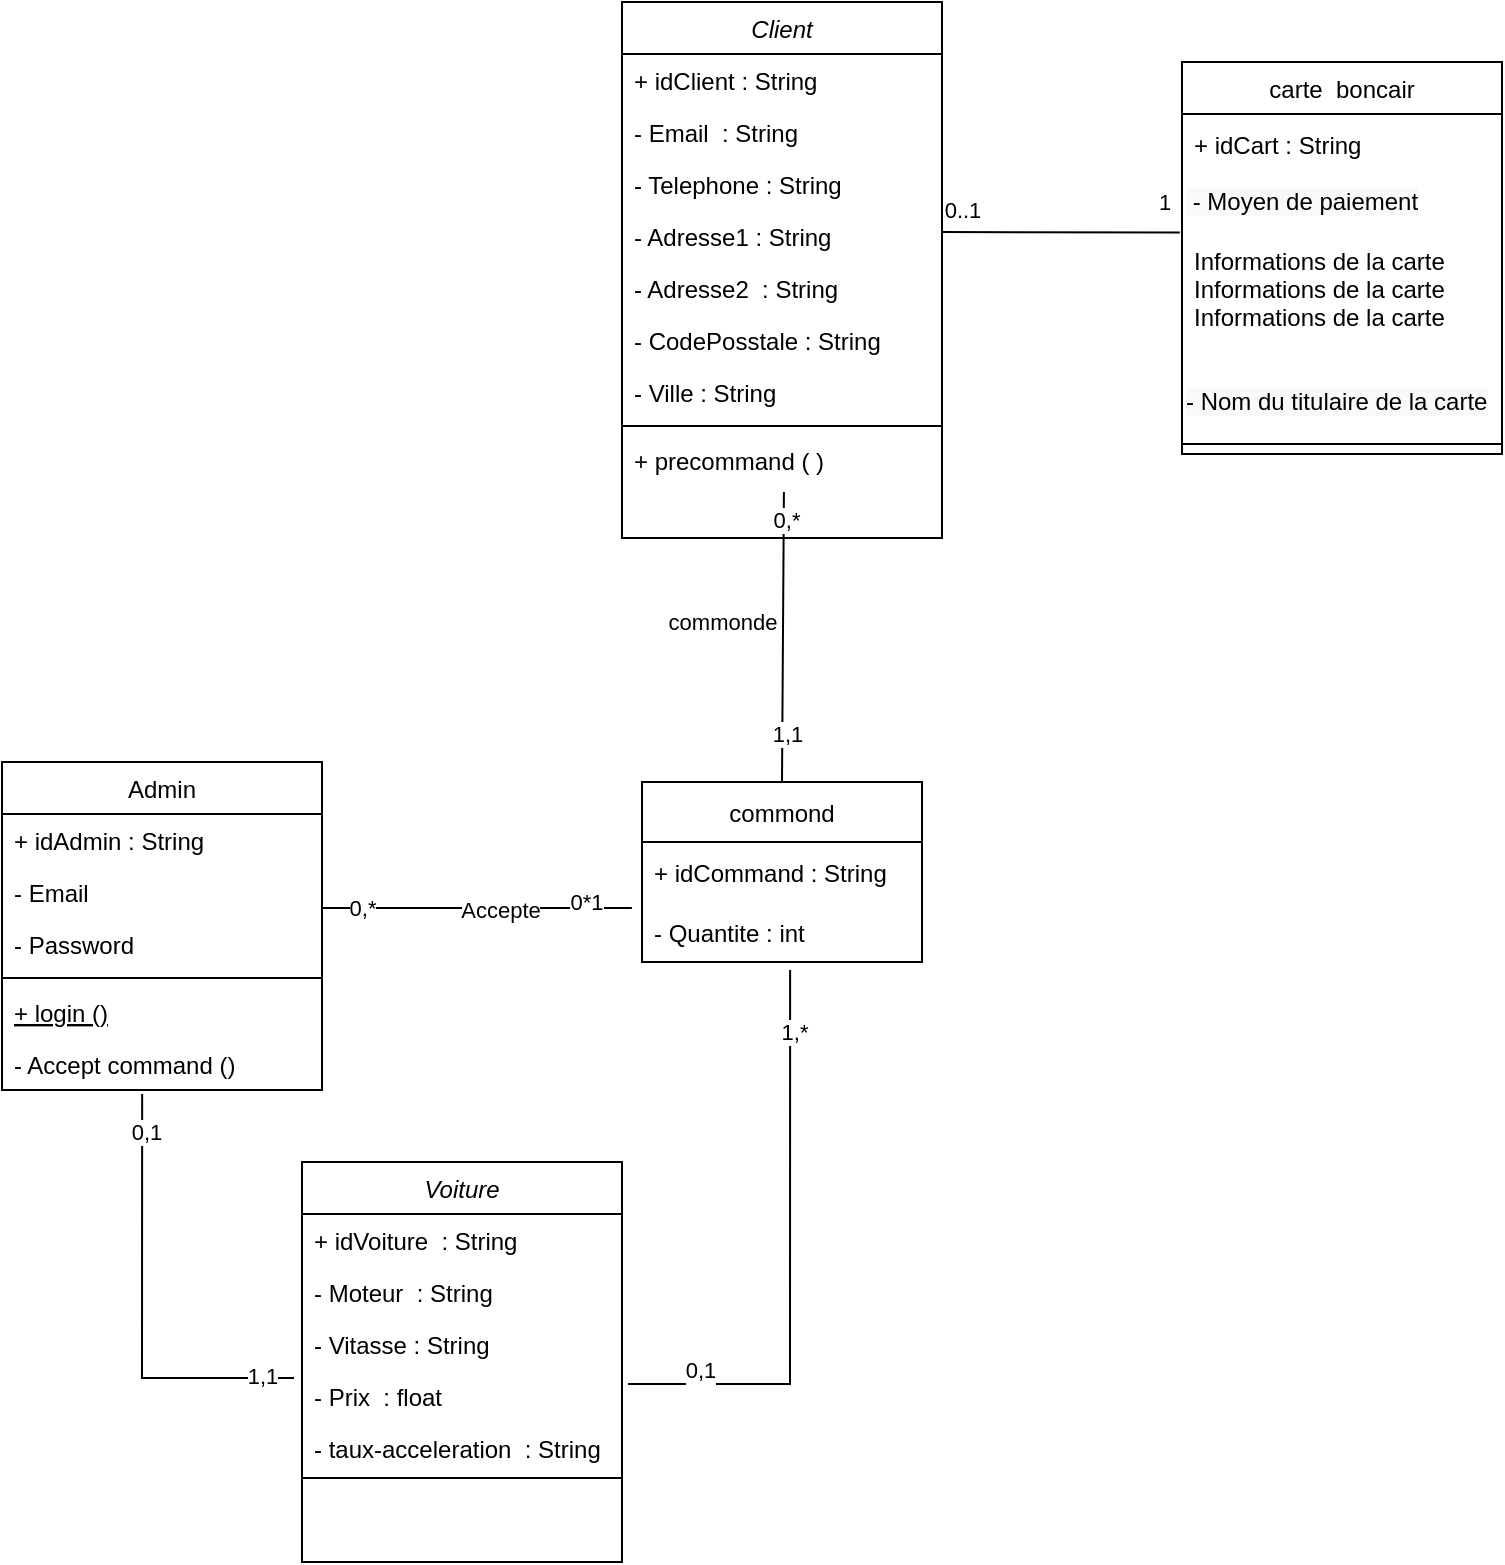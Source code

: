 <mxfile version="20.3.0" type="device"><diagram id="C5RBs43oDa-KdzZeNtuy" name="Page-1"><mxGraphModel dx="1016" dy="612" grid="1" gridSize="10" guides="1" tooltips="1" connect="1" arrows="1" fold="1" page="1" pageScale="1" pageWidth="827" pageHeight="1169" math="0" shadow="0"><root><mxCell id="WIyWlLk6GJQsqaUBKTNV-0"/><mxCell id="WIyWlLk6GJQsqaUBKTNV-1" parent="WIyWlLk6GJQsqaUBKTNV-0"/><mxCell id="zkfFHV4jXpPFQw0GAbJ--0" value="Client" style="swimlane;fontStyle=2;align=center;verticalAlign=top;childLayout=stackLayout;horizontal=1;startSize=26;horizontalStack=0;resizeParent=1;resizeLast=0;collapsible=1;marginBottom=0;rounded=0;shadow=0;strokeWidth=1;" parent="WIyWlLk6GJQsqaUBKTNV-1" vertex="1"><mxGeometry x="340" y="90" width="160" height="268" as="geometry"><mxRectangle x="230" y="140" width="160" height="26" as="alternateBounds"/></mxGeometry></mxCell><mxCell id="_z4ixZ-0bAwI_im8KSzA-28" value="+ idClient : String" style="text;align=left;verticalAlign=top;spacingLeft=4;spacingRight=4;overflow=hidden;rotatable=0;points=[[0,0.5],[1,0.5]];portConstraint=eastwest;rounded=0;shadow=0;html=0;" parent="zkfFHV4jXpPFQw0GAbJ--0" vertex="1"><mxGeometry y="26" width="160" height="26" as="geometry"/></mxCell><mxCell id="zkfFHV4jXpPFQw0GAbJ--1" value="- Email  : String&#10; " style="text;align=left;verticalAlign=top;spacingLeft=4;spacingRight=4;overflow=hidden;rotatable=0;points=[[0,0.5],[1,0.5]];portConstraint=eastwest;" parent="zkfFHV4jXpPFQw0GAbJ--0" vertex="1"><mxGeometry y="52" width="160" height="26" as="geometry"/></mxCell><mxCell id="zkfFHV4jXpPFQw0GAbJ--2" value="- Telephone : String" style="text;align=left;verticalAlign=top;spacingLeft=4;spacingRight=4;overflow=hidden;rotatable=0;points=[[0,0.5],[1,0.5]];portConstraint=eastwest;rounded=0;shadow=0;html=0;" parent="zkfFHV4jXpPFQw0GAbJ--0" vertex="1"><mxGeometry y="78" width="160" height="26" as="geometry"/></mxCell><mxCell id="zkfFHV4jXpPFQw0GAbJ--3" value="- Adresse1 : String&#10;&#10;" style="text;align=left;verticalAlign=top;spacingLeft=4;spacingRight=4;overflow=hidden;rotatable=0;points=[[0,0.5],[1,0.5]];portConstraint=eastwest;rounded=0;shadow=0;html=0;" parent="zkfFHV4jXpPFQw0GAbJ--0" vertex="1"><mxGeometry y="104" width="160" height="26" as="geometry"/></mxCell><mxCell id="_z4ixZ-0bAwI_im8KSzA-1" value="- Adresse2  : String&#10;&#10;" style="text;align=left;verticalAlign=top;spacingLeft=4;spacingRight=4;overflow=hidden;rotatable=0;points=[[0,0.5],[1,0.5]];portConstraint=eastwest;rounded=0;shadow=0;html=0;" parent="zkfFHV4jXpPFQw0GAbJ--0" vertex="1"><mxGeometry y="130" width="160" height="26" as="geometry"/></mxCell><mxCell id="_z4ixZ-0bAwI_im8KSzA-2" value="- CodePosstale : String" style="text;align=left;verticalAlign=top;spacingLeft=4;spacingRight=4;overflow=hidden;rotatable=0;points=[[0,0.5],[1,0.5]];portConstraint=eastwest;rounded=0;shadow=0;html=0;" parent="zkfFHV4jXpPFQw0GAbJ--0" vertex="1"><mxGeometry y="156" width="160" height="26" as="geometry"/></mxCell><mxCell id="_z4ixZ-0bAwI_im8KSzA-3" value="- Ville : String" style="text;align=left;verticalAlign=top;spacingLeft=4;spacingRight=4;overflow=hidden;rotatable=0;points=[[0,0.5],[1,0.5]];portConstraint=eastwest;rounded=0;shadow=0;html=0;" parent="zkfFHV4jXpPFQw0GAbJ--0" vertex="1"><mxGeometry y="182" width="160" height="26" as="geometry"/></mxCell><mxCell id="zkfFHV4jXpPFQw0GAbJ--4" value="" style="line;html=1;strokeWidth=1;align=left;verticalAlign=middle;spacingTop=-1;spacingLeft=3;spacingRight=3;rotatable=0;labelPosition=right;points=[];portConstraint=eastwest;" parent="zkfFHV4jXpPFQw0GAbJ--0" vertex="1"><mxGeometry y="208" width="160" height="8" as="geometry"/></mxCell><mxCell id="zkfFHV4jXpPFQw0GAbJ--5" value="+ precommand ( )" style="text;align=left;verticalAlign=top;spacingLeft=4;spacingRight=4;overflow=hidden;rotatable=0;points=[[0,0.5],[1,0.5]];portConstraint=eastwest;" parent="zkfFHV4jXpPFQw0GAbJ--0" vertex="1"><mxGeometry y="216" width="160" height="26" as="geometry"/></mxCell><mxCell id="zkfFHV4jXpPFQw0GAbJ--6" value="Admin" style="swimlane;fontStyle=0;align=center;verticalAlign=top;childLayout=stackLayout;horizontal=1;startSize=26;horizontalStack=0;resizeParent=1;resizeLast=0;collapsible=1;marginBottom=0;rounded=0;shadow=0;strokeWidth=1;" parent="WIyWlLk6GJQsqaUBKTNV-1" vertex="1"><mxGeometry x="30" y="470" width="160" height="164" as="geometry"><mxRectangle x="130" y="380" width="160" height="26" as="alternateBounds"/></mxGeometry></mxCell><mxCell id="oOf1_73BGeAPvXgK27XO-11" value="+ idAdmin : String" style="text;align=left;verticalAlign=top;spacingLeft=4;spacingRight=4;overflow=hidden;rotatable=0;points=[[0,0.5],[1,0.5]];portConstraint=eastwest;rounded=0;shadow=0;html=0;" vertex="1" parent="zkfFHV4jXpPFQw0GAbJ--6"><mxGeometry y="26" width="160" height="26" as="geometry"/></mxCell><mxCell id="zkfFHV4jXpPFQw0GAbJ--7" value="- Email" style="text;align=left;verticalAlign=top;spacingLeft=4;spacingRight=4;overflow=hidden;rotatable=0;points=[[0,0.5],[1,0.5]];portConstraint=eastwest;" parent="zkfFHV4jXpPFQw0GAbJ--6" vertex="1"><mxGeometry y="52" width="160" height="26" as="geometry"/></mxCell><mxCell id="zkfFHV4jXpPFQw0GAbJ--8" value="- Password" style="text;align=left;verticalAlign=top;spacingLeft=4;spacingRight=4;overflow=hidden;rotatable=0;points=[[0,0.5],[1,0.5]];portConstraint=eastwest;rounded=0;shadow=0;html=0;" parent="zkfFHV4jXpPFQw0GAbJ--6" vertex="1"><mxGeometry y="78" width="160" height="26" as="geometry"/></mxCell><mxCell id="zkfFHV4jXpPFQw0GAbJ--9" value="" style="line;html=1;strokeWidth=1;align=left;verticalAlign=middle;spacingTop=-1;spacingLeft=3;spacingRight=3;rotatable=0;labelPosition=right;points=[];portConstraint=eastwest;" parent="zkfFHV4jXpPFQw0GAbJ--6" vertex="1"><mxGeometry y="104" width="160" height="8" as="geometry"/></mxCell><mxCell id="zkfFHV4jXpPFQw0GAbJ--10" value="+ login ()" style="text;align=left;verticalAlign=top;spacingLeft=4;spacingRight=4;overflow=hidden;rotatable=0;points=[[0,0.5],[1,0.5]];portConstraint=eastwest;fontStyle=4" parent="zkfFHV4jXpPFQw0GAbJ--6" vertex="1"><mxGeometry y="112" width="160" height="26" as="geometry"/></mxCell><mxCell id="zkfFHV4jXpPFQw0GAbJ--11" value="- Accept command ()" style="text;align=left;verticalAlign=top;spacingLeft=4;spacingRight=4;overflow=hidden;rotatable=0;points=[[0,0.5],[1,0.5]];portConstraint=eastwest;fontStyle=0" parent="zkfFHV4jXpPFQw0GAbJ--6" vertex="1"><mxGeometry y="138" width="160" height="26" as="geometry"/></mxCell><mxCell id="zkfFHV4jXpPFQw0GAbJ--13" value="carte  boncair" style="swimlane;fontStyle=0;align=center;verticalAlign=top;childLayout=stackLayout;horizontal=1;startSize=26;horizontalStack=0;resizeParent=1;resizeLast=0;collapsible=1;marginBottom=0;rounded=0;shadow=0;strokeWidth=1;" parent="WIyWlLk6GJQsqaUBKTNV-1" vertex="1"><mxGeometry x="620" y="120" width="160" height="196" as="geometry"><mxRectangle x="340" y="380" width="170" height="26" as="alternateBounds"/></mxGeometry></mxCell><mxCell id="_z4ixZ-0bAwI_im8KSzA-29" value="+ idCart : String" style="text;strokeColor=none;fillColor=none;align=left;verticalAlign=middle;spacingLeft=4;spacingRight=4;overflow=hidden;points=[[0,0.5],[1,0.5]];portConstraint=eastwest;rotatable=0;" parent="zkfFHV4jXpPFQw0GAbJ--13" vertex="1"><mxGeometry y="26" width="160" height="30" as="geometry"/></mxCell><mxCell id="_z4ixZ-0bAwI_im8KSzA-31" value="&lt;span style=&quot;color: rgb(0, 0, 0); font-family: Helvetica; font-size: 12px; font-style: normal; font-variant-ligatures: normal; font-variant-caps: normal; font-weight: 400; letter-spacing: normal; orphans: 2; text-align: left; text-indent: 0px; text-transform: none; widows: 2; word-spacing: 0px; -webkit-text-stroke-width: 0px; background-color: rgb(248, 249, 250); text-decoration-thickness: initial; text-decoration-style: initial; text-decoration-color: initial; float: none; display: inline !important;&quot;&gt;&amp;nbsp;- Moyen de paiement&lt;/span&gt;" style="text;whiteSpace=wrap;html=1;" parent="zkfFHV4jXpPFQw0GAbJ--13" vertex="1"><mxGeometry y="56" width="160" height="30" as="geometry"/></mxCell><mxCell id="zkfFHV4jXpPFQw0GAbJ--14" value="Informations de la carte&#10;Informations de la carte&#10;Informations de la carte&#10;&#10;" style="text;align=left;verticalAlign=top;spacingLeft=4;spacingRight=4;overflow=hidden;rotatable=0;points=[[0,0.5],[1,0.5]];portConstraint=eastwest;" parent="zkfFHV4jXpPFQw0GAbJ--13" vertex="1"><mxGeometry y="86" width="160" height="70" as="geometry"/></mxCell><mxCell id="_z4ixZ-0bAwI_im8KSzA-30" value="&lt;span style=&quot;color: rgb(0, 0, 0); font-family: Helvetica; font-size: 12px; font-style: normal; font-variant-ligatures: normal; font-variant-caps: normal; font-weight: 400; letter-spacing: normal; orphans: 2; text-align: left; text-indent: 0px; text-transform: none; widows: 2; word-spacing: 0px; -webkit-text-stroke-width: 0px; background-color: rgb(248, 249, 250); text-decoration-thickness: initial; text-decoration-style: initial; text-decoration-color: initial; float: none; display: inline !important;&quot;&gt;- Nom du titulaire de la carte&lt;/span&gt;" style="text;whiteSpace=wrap;html=1;" parent="zkfFHV4jXpPFQw0GAbJ--13" vertex="1"><mxGeometry y="156" width="160" height="30" as="geometry"/></mxCell><mxCell id="zkfFHV4jXpPFQw0GAbJ--15" value="" style="line;html=1;strokeWidth=1;align=left;verticalAlign=middle;spacingTop=-1;spacingLeft=3;spacingRight=3;rotatable=0;labelPosition=right;points=[];portConstraint=eastwest;" parent="zkfFHV4jXpPFQw0GAbJ--13" vertex="1"><mxGeometry y="186" width="160" height="10" as="geometry"/></mxCell><mxCell id="_z4ixZ-0bAwI_im8KSzA-19" value="commond" style="swimlane;fontStyle=0;childLayout=stackLayout;horizontal=1;startSize=30;horizontalStack=0;resizeParent=1;resizeParentMax=0;resizeLast=0;collapsible=1;marginBottom=0;" parent="WIyWlLk6GJQsqaUBKTNV-1" vertex="1"><mxGeometry x="350" y="480" width="140" height="90" as="geometry"/></mxCell><mxCell id="_z4ixZ-0bAwI_im8KSzA-20" value="+ idCommand : String" style="text;strokeColor=none;fillColor=none;align=left;verticalAlign=middle;spacingLeft=4;spacingRight=4;overflow=hidden;points=[[0,0.5],[1,0.5]];portConstraint=eastwest;rotatable=0;" parent="_z4ixZ-0bAwI_im8KSzA-19" vertex="1"><mxGeometry y="30" width="140" height="30" as="geometry"/></mxCell><mxCell id="_z4ixZ-0bAwI_im8KSzA-42" value="- Quantite : int " style="text;strokeColor=none;fillColor=none;align=left;verticalAlign=middle;spacingLeft=4;spacingRight=4;overflow=hidden;points=[[0,0.5],[1,0.5]];portConstraint=eastwest;rotatable=0;" parent="_z4ixZ-0bAwI_im8KSzA-19" vertex="1"><mxGeometry y="60" width="140" height="30" as="geometry"/></mxCell><mxCell id="_z4ixZ-0bAwI_im8KSzA-32" value="Voiture" style="swimlane;fontStyle=2;align=center;verticalAlign=top;childLayout=stackLayout;horizontal=1;startSize=26;horizontalStack=0;resizeParent=1;resizeLast=0;collapsible=1;marginBottom=0;rounded=0;shadow=0;strokeWidth=1;" parent="WIyWlLk6GJQsqaUBKTNV-1" vertex="1"><mxGeometry x="180" y="670" width="160" height="200" as="geometry"><mxRectangle x="230" y="140" width="160" height="26" as="alternateBounds"/></mxGeometry></mxCell><mxCell id="_z4ixZ-0bAwI_im8KSzA-33" value="+ idVoiture  : String" style="text;align=left;verticalAlign=top;spacingLeft=4;spacingRight=4;overflow=hidden;rotatable=0;points=[[0,0.5],[1,0.5]];portConstraint=eastwest;rounded=0;shadow=0;html=0;" parent="_z4ixZ-0bAwI_im8KSzA-32" vertex="1"><mxGeometry y="26" width="160" height="26" as="geometry"/></mxCell><mxCell id="_z4ixZ-0bAwI_im8KSzA-34" value="- Moteur  : String&#10; " style="text;align=left;verticalAlign=top;spacingLeft=4;spacingRight=4;overflow=hidden;rotatable=0;points=[[0,0.5],[1,0.5]];portConstraint=eastwest;" parent="_z4ixZ-0bAwI_im8KSzA-32" vertex="1"><mxGeometry y="52" width="160" height="26" as="geometry"/></mxCell><mxCell id="_z4ixZ-0bAwI_im8KSzA-35" value="- Vitasse : String" style="text;align=left;verticalAlign=top;spacingLeft=4;spacingRight=4;overflow=hidden;rotatable=0;points=[[0,0.5],[1,0.5]];portConstraint=eastwest;rounded=0;shadow=0;html=0;" parent="_z4ixZ-0bAwI_im8KSzA-32" vertex="1"><mxGeometry y="78" width="160" height="26" as="geometry"/></mxCell><mxCell id="_z4ixZ-0bAwI_im8KSzA-36" value="- Prix  : float&#10;&#10;" style="text;align=left;verticalAlign=top;spacingLeft=4;spacingRight=4;overflow=hidden;rotatable=0;points=[[0,0.5],[1,0.5]];portConstraint=eastwest;rounded=0;shadow=0;html=0;" parent="_z4ixZ-0bAwI_im8KSzA-32" vertex="1"><mxGeometry y="104" width="160" height="26" as="geometry"/></mxCell><mxCell id="_z4ixZ-0bAwI_im8KSzA-37" value="- taux-acceleration  : String&#10;&#10;" style="text;align=left;verticalAlign=top;spacingLeft=4;spacingRight=4;overflow=hidden;rotatable=0;points=[[0,0.5],[1,0.5]];portConstraint=eastwest;rounded=0;shadow=0;html=0;" parent="_z4ixZ-0bAwI_im8KSzA-32" vertex="1"><mxGeometry y="130" width="160" height="26" as="geometry"/></mxCell><mxCell id="_z4ixZ-0bAwI_im8KSzA-40" value="" style="line;html=1;strokeWidth=1;align=left;verticalAlign=middle;spacingTop=-1;spacingLeft=3;spacingRight=3;rotatable=0;labelPosition=right;points=[];portConstraint=eastwest;" parent="_z4ixZ-0bAwI_im8KSzA-32" vertex="1"><mxGeometry y="156" width="160" height="4" as="geometry"/></mxCell><mxCell id="_z4ixZ-0bAwI_im8KSzA-44" value="" style="endArrow=none;html=1;rounded=0;entryX=0.506;entryY=1.115;entryDx=0;entryDy=0;entryPerimeter=0;exitX=0.5;exitY=0;exitDx=0;exitDy=0;" parent="WIyWlLk6GJQsqaUBKTNV-1" source="_z4ixZ-0bAwI_im8KSzA-19" target="zkfFHV4jXpPFQw0GAbJ--5" edge="1"><mxGeometry width="50" height="50" relative="1" as="geometry"><mxPoint x="410" y="430" as="sourcePoint"/><mxPoint x="460" y="380" as="targetPoint"/></mxGeometry></mxCell><mxCell id="_z4ixZ-0bAwI_im8KSzA-45" value="commonde" style="edgeLabel;html=1;align=center;verticalAlign=middle;resizable=0;points=[];" parent="_z4ixZ-0bAwI_im8KSzA-44" vertex="1" connectable="0"><mxGeometry x="0.654" y="7" relative="1" as="geometry"><mxPoint x="-24" y="40" as="offset"/></mxGeometry></mxCell><mxCell id="_z4ixZ-0bAwI_im8KSzA-54" value="0,*" style="edgeLabel;html=1;align=center;verticalAlign=middle;resizable=0;points=[];" parent="_z4ixZ-0bAwI_im8KSzA-44" vertex="1" connectable="0"><mxGeometry x="0.807" y="-1" relative="1" as="geometry"><mxPoint as="offset"/></mxGeometry></mxCell><mxCell id="_z4ixZ-0bAwI_im8KSzA-55" value="&amp;nbsp;1,1" style="edgeLabel;html=1;align=center;verticalAlign=middle;resizable=0;points=[];" parent="_z4ixZ-0bAwI_im8KSzA-44" vertex="1" connectable="0"><mxGeometry x="-0.669" y="-1" relative="1" as="geometry"><mxPoint as="offset"/></mxGeometry></mxCell><mxCell id="_z4ixZ-0bAwI_im8KSzA-50" value="" style="endArrow=none;html=1;rounded=0;entryX=-0.036;entryY=0.1;entryDx=0;entryDy=0;entryPerimeter=0;" parent="WIyWlLk6GJQsqaUBKTNV-1" target="_z4ixZ-0bAwI_im8KSzA-42" edge="1"><mxGeometry width="50" height="50" relative="1" as="geometry"><mxPoint x="190" y="543" as="sourcePoint"/><mxPoint x="290" y="560" as="targetPoint"/></mxGeometry></mxCell><mxCell id="_z4ixZ-0bAwI_im8KSzA-51" value="Accepte" style="edgeLabel;html=1;align=center;verticalAlign=middle;resizable=0;points=[];" parent="_z4ixZ-0bAwI_im8KSzA-50" vertex="1" connectable="0"><mxGeometry x="0.149" y="-1" relative="1" as="geometry"><mxPoint as="offset"/></mxGeometry></mxCell><mxCell id="_z4ixZ-0bAwI_im8KSzA-58" value="0,*" style="edgeLabel;html=1;align=center;verticalAlign=middle;resizable=0;points=[];" parent="_z4ixZ-0bAwI_im8KSzA-50" vertex="1" connectable="0"><mxGeometry x="-0.742" relative="1" as="geometry"><mxPoint as="offset"/></mxGeometry></mxCell><mxCell id="_z4ixZ-0bAwI_im8KSzA-59" value="0*1" style="edgeLabel;html=1;align=center;verticalAlign=middle;resizable=0;points=[];" parent="_z4ixZ-0bAwI_im8KSzA-50" vertex="1" connectable="0"><mxGeometry x="0.704" y="3" relative="1" as="geometry"><mxPoint as="offset"/></mxGeometry></mxCell><mxCell id="oOf1_73BGeAPvXgK27XO-2" value="" style="endArrow=none;html=1;rounded=0;exitX=0.438;exitY=1.077;exitDx=0;exitDy=0;exitPerimeter=0;entryX=-0.025;entryY=0.154;entryDx=0;entryDy=0;entryPerimeter=0;" edge="1" parent="WIyWlLk6GJQsqaUBKTNV-1" source="zkfFHV4jXpPFQw0GAbJ--11" target="_z4ixZ-0bAwI_im8KSzA-36"><mxGeometry width="50" height="50" relative="1" as="geometry"><mxPoint x="390" y="640" as="sourcePoint"/><mxPoint x="440" y="590" as="targetPoint"/><Array as="points"><mxPoint x="100" y="778"/></Array></mxGeometry></mxCell><mxCell id="oOf1_73BGeAPvXgK27XO-5" value="0,1" style="edgeLabel;html=1;align=center;verticalAlign=middle;resizable=0;points=[];" vertex="1" connectable="0" parent="oOf1_73BGeAPvXgK27XO-2"><mxGeometry x="-0.827" y="2" relative="1" as="geometry"><mxPoint as="offset"/></mxGeometry></mxCell><mxCell id="oOf1_73BGeAPvXgK27XO-7" value="1,1" style="edgeLabel;html=1;align=center;verticalAlign=middle;resizable=0;points=[];" vertex="1" connectable="0" parent="oOf1_73BGeAPvXgK27XO-2"><mxGeometry x="0.85" y="1" relative="1" as="geometry"><mxPoint as="offset"/></mxGeometry></mxCell><mxCell id="oOf1_73BGeAPvXgK27XO-3" value="&#10;&lt;span style=&quot;color: rgb(0, 0, 0); font-family: Helvetica; font-size: 11px; font-style: normal; font-variant-ligatures: normal; font-variant-caps: normal; font-weight: 400; letter-spacing: normal; orphans: 2; text-align: center; text-indent: 0px; text-transform: none; widows: 2; word-spacing: 0px; -webkit-text-stroke-width: 0px; background-color: rgb(255, 255, 255); text-decoration-thickness: initial; text-decoration-style: initial; text-decoration-color: initial; float: none; display: inline !important;&quot;&gt;0,1&lt;/span&gt;&#10;&#10;" style="endArrow=none;html=1;rounded=0;exitX=1.019;exitY=0.269;exitDx=0;exitDy=0;exitPerimeter=0;entryX=0.529;entryY=1.133;entryDx=0;entryDy=0;entryPerimeter=0;" edge="1" parent="WIyWlLk6GJQsqaUBKTNV-1" source="_z4ixZ-0bAwI_im8KSzA-36" target="_z4ixZ-0bAwI_im8KSzA-42"><mxGeometry x="-0.753" width="50" height="50" relative="1" as="geometry"><mxPoint x="390" y="640" as="sourcePoint"/><mxPoint x="420" y="630" as="targetPoint"/><Array as="points"><mxPoint x="424" y="781"/></Array><mxPoint as="offset"/></mxGeometry></mxCell><mxCell id="oOf1_73BGeAPvXgK27XO-4" value="1,*" style="edgeLabel;html=1;align=center;verticalAlign=middle;resizable=0;points=[];" vertex="1" connectable="0" parent="oOf1_73BGeAPvXgK27XO-3"><mxGeometry x="0.789" y="-2" relative="1" as="geometry"><mxPoint as="offset"/></mxGeometry></mxCell><mxCell id="oOf1_73BGeAPvXgK27XO-8" value="" style="endArrow=none;html=1;rounded=0;entryX=-0.007;entryY=-0.011;entryDx=0;entryDy=0;entryPerimeter=0;" edge="1" parent="WIyWlLk6GJQsqaUBKTNV-1" target="zkfFHV4jXpPFQw0GAbJ--14"><mxGeometry width="50" height="50" relative="1" as="geometry"><mxPoint x="500" y="205" as="sourcePoint"/><mxPoint x="430" y="330" as="targetPoint"/></mxGeometry></mxCell><mxCell id="oOf1_73BGeAPvXgK27XO-9" value="0..1" style="edgeLabel;html=1;align=center;verticalAlign=middle;resizable=0;points=[];" vertex="1" connectable="0" parent="oOf1_73BGeAPvXgK27XO-8"><mxGeometry x="-0.711" y="1" relative="1" as="geometry"><mxPoint x="-7" y="-10" as="offset"/></mxGeometry></mxCell><mxCell id="oOf1_73BGeAPvXgK27XO-10" value="1" style="edgeLabel;html=1;align=center;verticalAlign=middle;resizable=0;points=[];" vertex="1" connectable="0" parent="oOf1_73BGeAPvXgK27XO-8"><mxGeometry x="0.42" y="6" relative="1" as="geometry"><mxPoint x="26" y="-9" as="offset"/></mxGeometry></mxCell></root></mxGraphModel></diagram></mxfile>